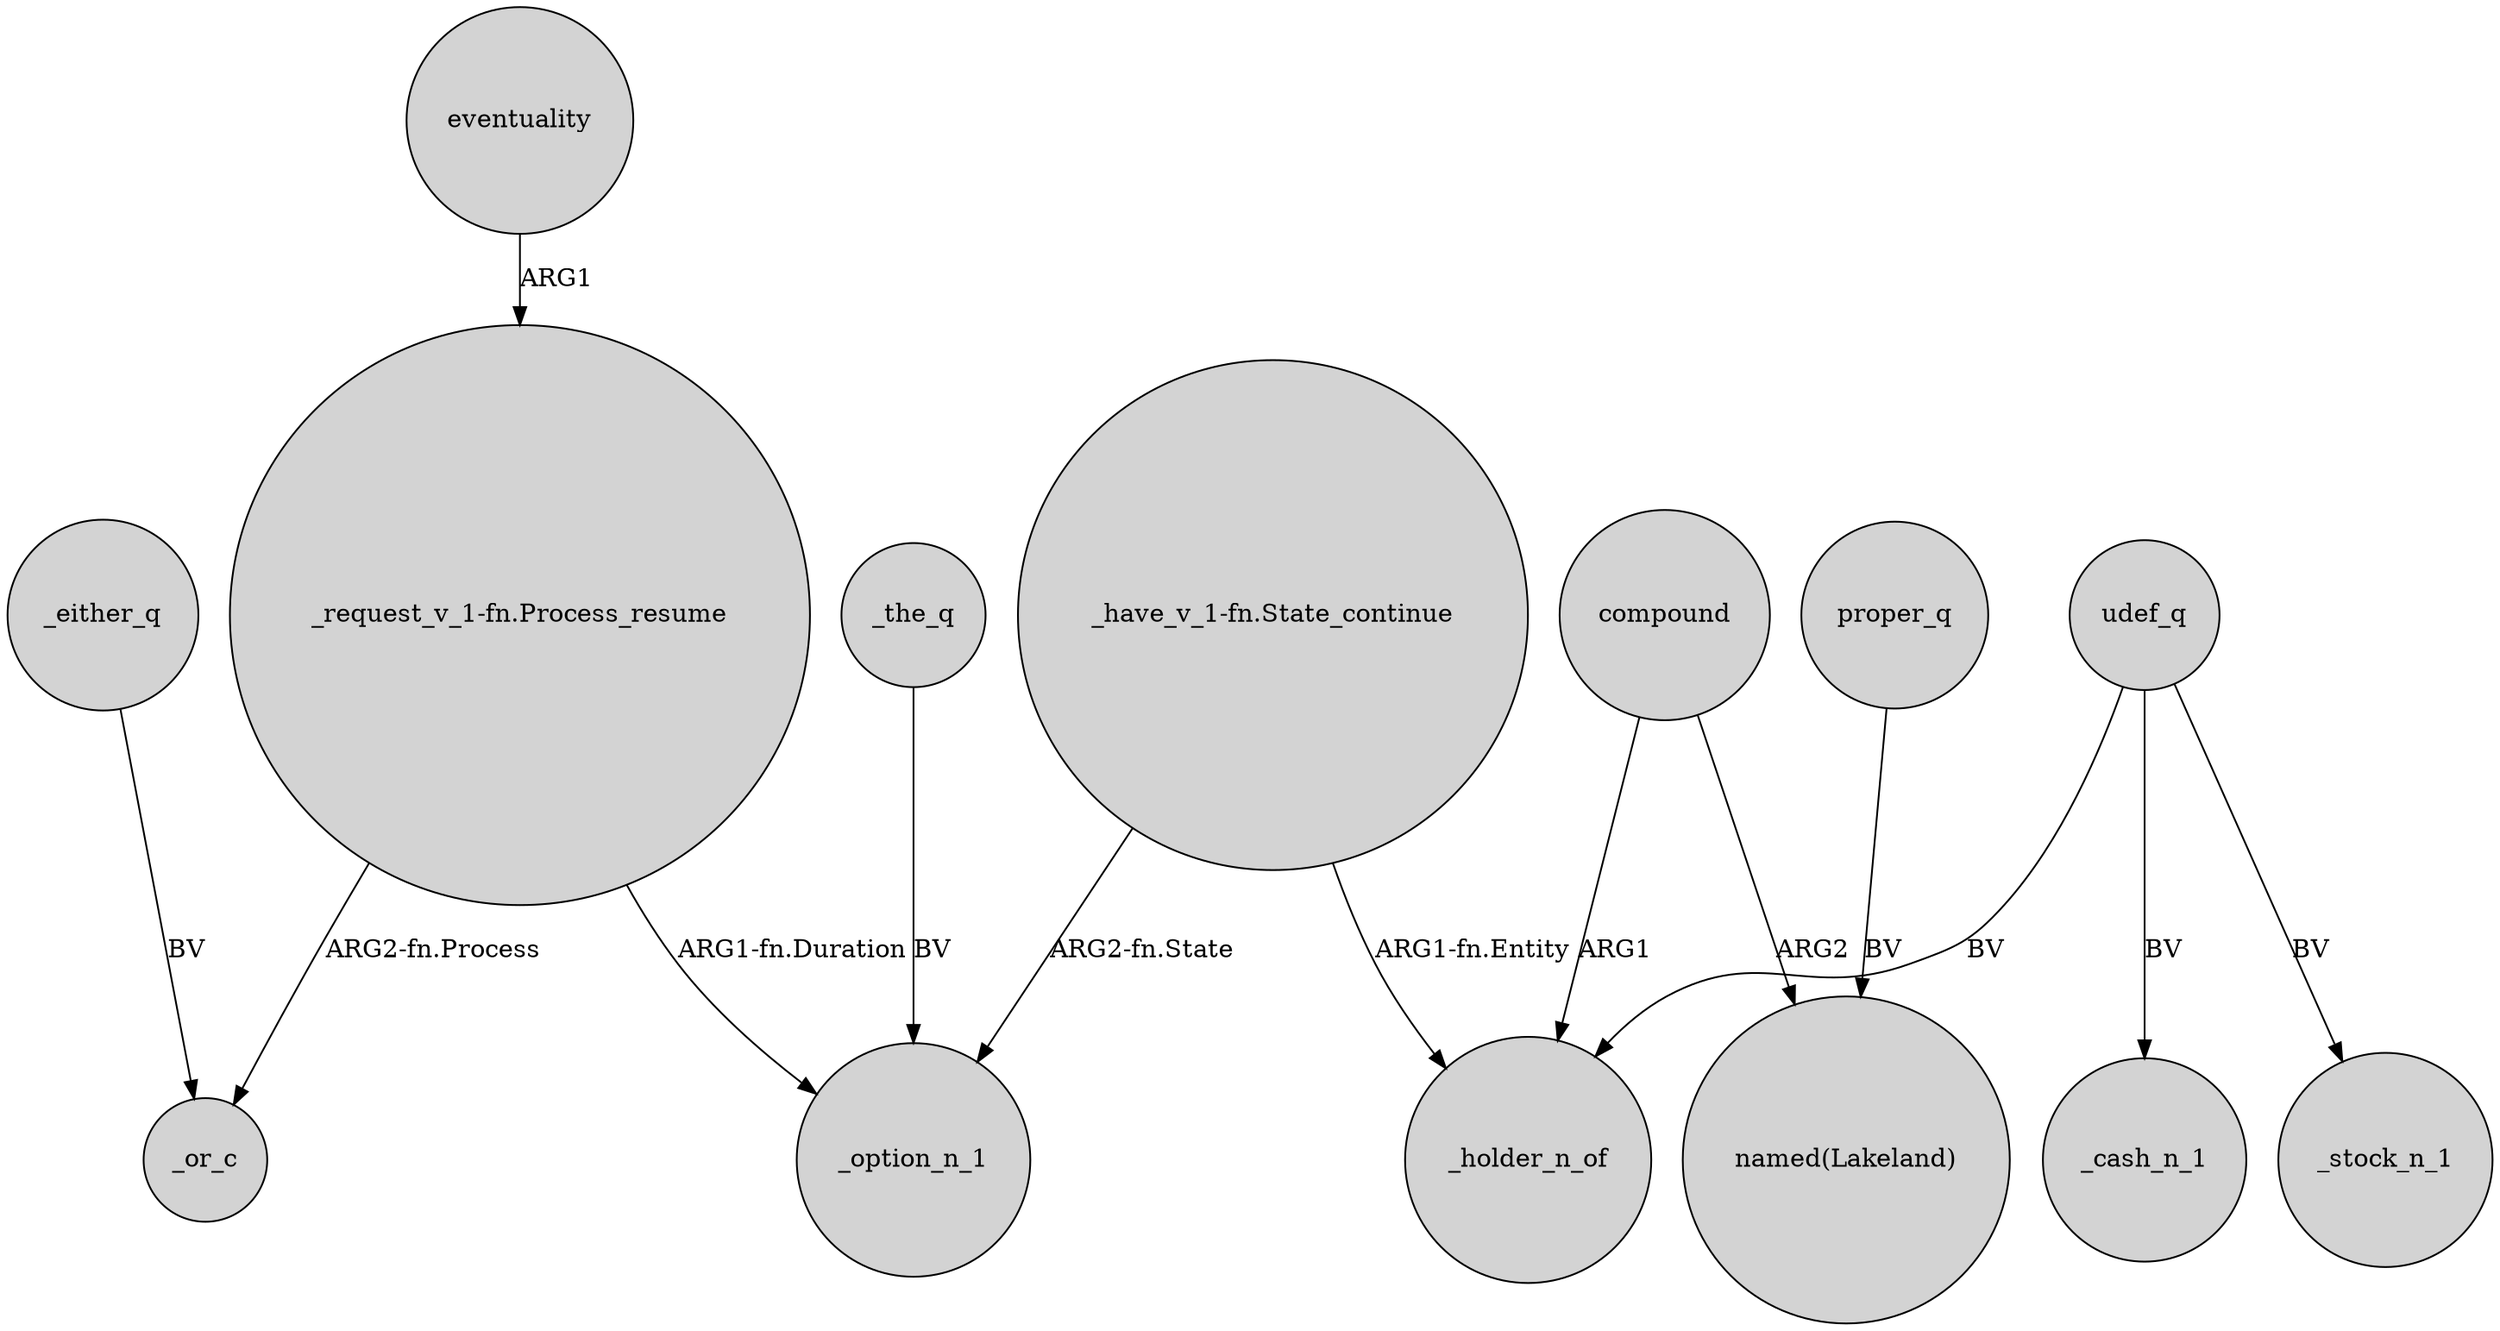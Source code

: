 digraph {
	node [shape=circle style=filled]
	_either_q -> _or_c [label=BV]
	compound -> "named(Lakeland)" [label=ARG2]
	compound -> _holder_n_of [label=ARG1]
	udef_q -> _holder_n_of [label=BV]
	udef_q -> _cash_n_1 [label=BV]
	"_have_v_1-fn.State_continue" -> _holder_n_of [label="ARG1-fn.Entity"]
	"_have_v_1-fn.State_continue" -> _option_n_1 [label="ARG2-fn.State"]
	proper_q -> "named(Lakeland)" [label=BV]
	"_request_v_1-fn.Process_resume" -> _or_c [label="ARG2-fn.Process"]
	eventuality -> "_request_v_1-fn.Process_resume" [label=ARG1]
	"_request_v_1-fn.Process_resume" -> _option_n_1 [label="ARG1-fn.Duration"]
	udef_q -> _stock_n_1 [label=BV]
	_the_q -> _option_n_1 [label=BV]
}

